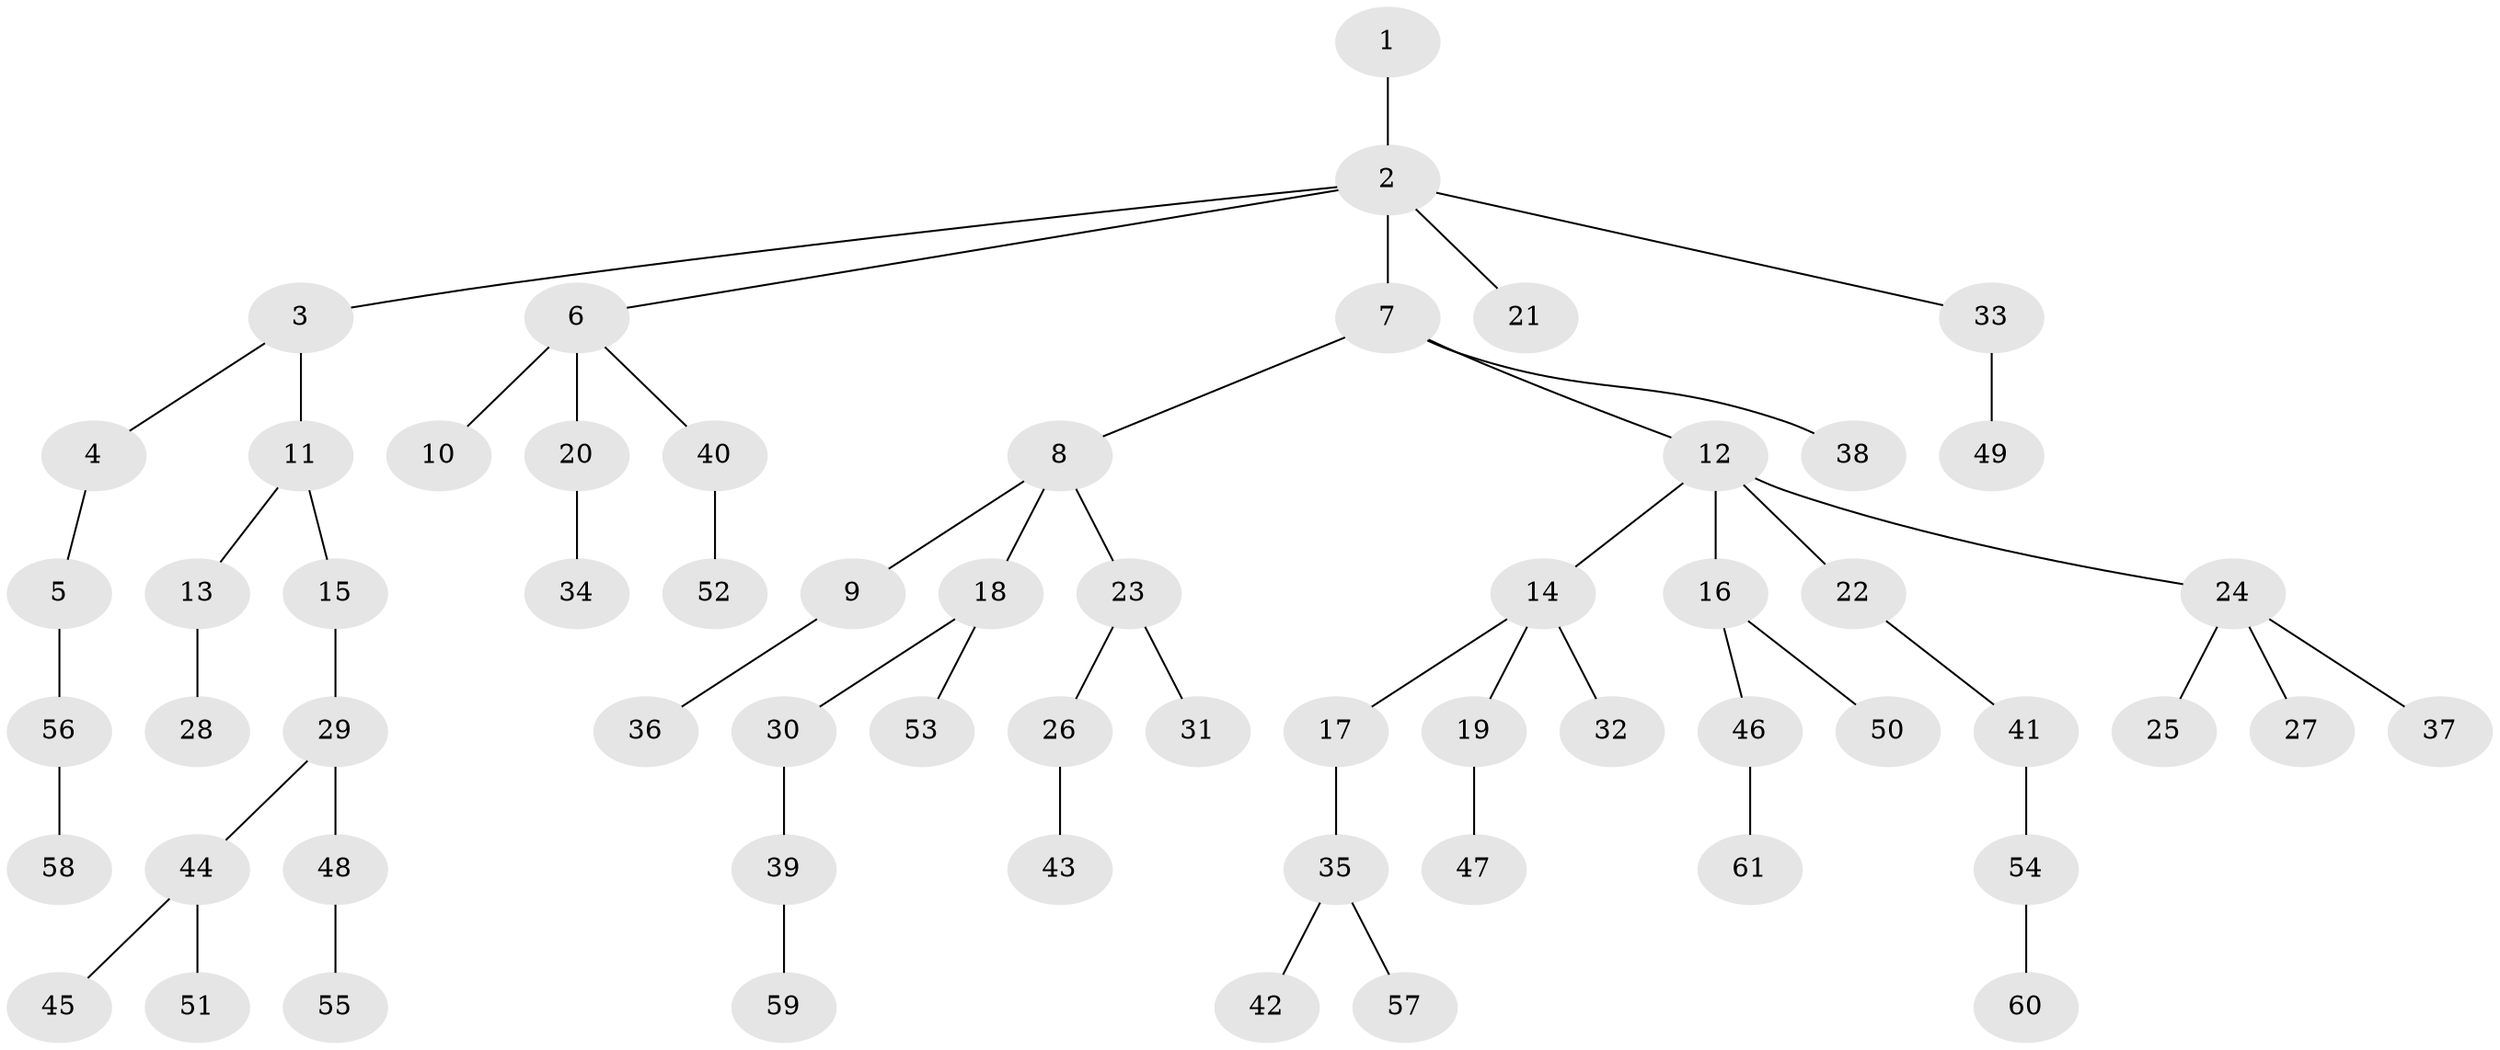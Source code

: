 // original degree distribution, {2: 0.2540983606557377, 7: 0.00819672131147541, 4: 0.05737704918032787, 3: 0.10655737704918032, 6: 0.00819672131147541, 5: 0.04918032786885246, 8: 0.00819672131147541, 1: 0.5081967213114754}
// Generated by graph-tools (version 1.1) at 2025/37/03/09/25 02:37:06]
// undirected, 61 vertices, 60 edges
graph export_dot {
graph [start="1"]
  node [color=gray90,style=filled];
  1;
  2;
  3;
  4;
  5;
  6;
  7;
  8;
  9;
  10;
  11;
  12;
  13;
  14;
  15;
  16;
  17;
  18;
  19;
  20;
  21;
  22;
  23;
  24;
  25;
  26;
  27;
  28;
  29;
  30;
  31;
  32;
  33;
  34;
  35;
  36;
  37;
  38;
  39;
  40;
  41;
  42;
  43;
  44;
  45;
  46;
  47;
  48;
  49;
  50;
  51;
  52;
  53;
  54;
  55;
  56;
  57;
  58;
  59;
  60;
  61;
  1 -- 2 [weight=1.0];
  2 -- 3 [weight=1.0];
  2 -- 6 [weight=1.0];
  2 -- 7 [weight=1.0];
  2 -- 21 [weight=1.0];
  2 -- 33 [weight=1.0];
  3 -- 4 [weight=1.0];
  3 -- 11 [weight=1.0];
  4 -- 5 [weight=1.0];
  5 -- 56 [weight=1.0];
  6 -- 10 [weight=1.0];
  6 -- 20 [weight=2.0];
  6 -- 40 [weight=1.0];
  7 -- 8 [weight=1.0];
  7 -- 12 [weight=1.0];
  7 -- 38 [weight=1.0];
  8 -- 9 [weight=1.0];
  8 -- 18 [weight=1.0];
  8 -- 23 [weight=1.0];
  9 -- 36 [weight=1.0];
  11 -- 13 [weight=1.0];
  11 -- 15 [weight=2.0];
  12 -- 14 [weight=1.0];
  12 -- 16 [weight=1.0];
  12 -- 22 [weight=3.0];
  12 -- 24 [weight=1.0];
  13 -- 28 [weight=2.0];
  14 -- 17 [weight=1.0];
  14 -- 19 [weight=1.0];
  14 -- 32 [weight=1.0];
  15 -- 29 [weight=1.0];
  16 -- 46 [weight=1.0];
  16 -- 50 [weight=1.0];
  17 -- 35 [weight=1.0];
  18 -- 30 [weight=1.0];
  18 -- 53 [weight=1.0];
  19 -- 47 [weight=1.0];
  20 -- 34 [weight=1.0];
  22 -- 41 [weight=1.0];
  23 -- 26 [weight=1.0];
  23 -- 31 [weight=1.0];
  24 -- 25 [weight=1.0];
  24 -- 27 [weight=1.0];
  24 -- 37 [weight=1.0];
  26 -- 43 [weight=2.0];
  29 -- 44 [weight=1.0];
  29 -- 48 [weight=2.0];
  30 -- 39 [weight=1.0];
  33 -- 49 [weight=2.0];
  35 -- 42 [weight=1.0];
  35 -- 57 [weight=1.0];
  39 -- 59 [weight=1.0];
  40 -- 52 [weight=2.0];
  41 -- 54 [weight=1.0];
  44 -- 45 [weight=1.0];
  44 -- 51 [weight=1.0];
  46 -- 61 [weight=2.0];
  48 -- 55 [weight=1.0];
  54 -- 60 [weight=1.0];
  56 -- 58 [weight=1.0];
}

